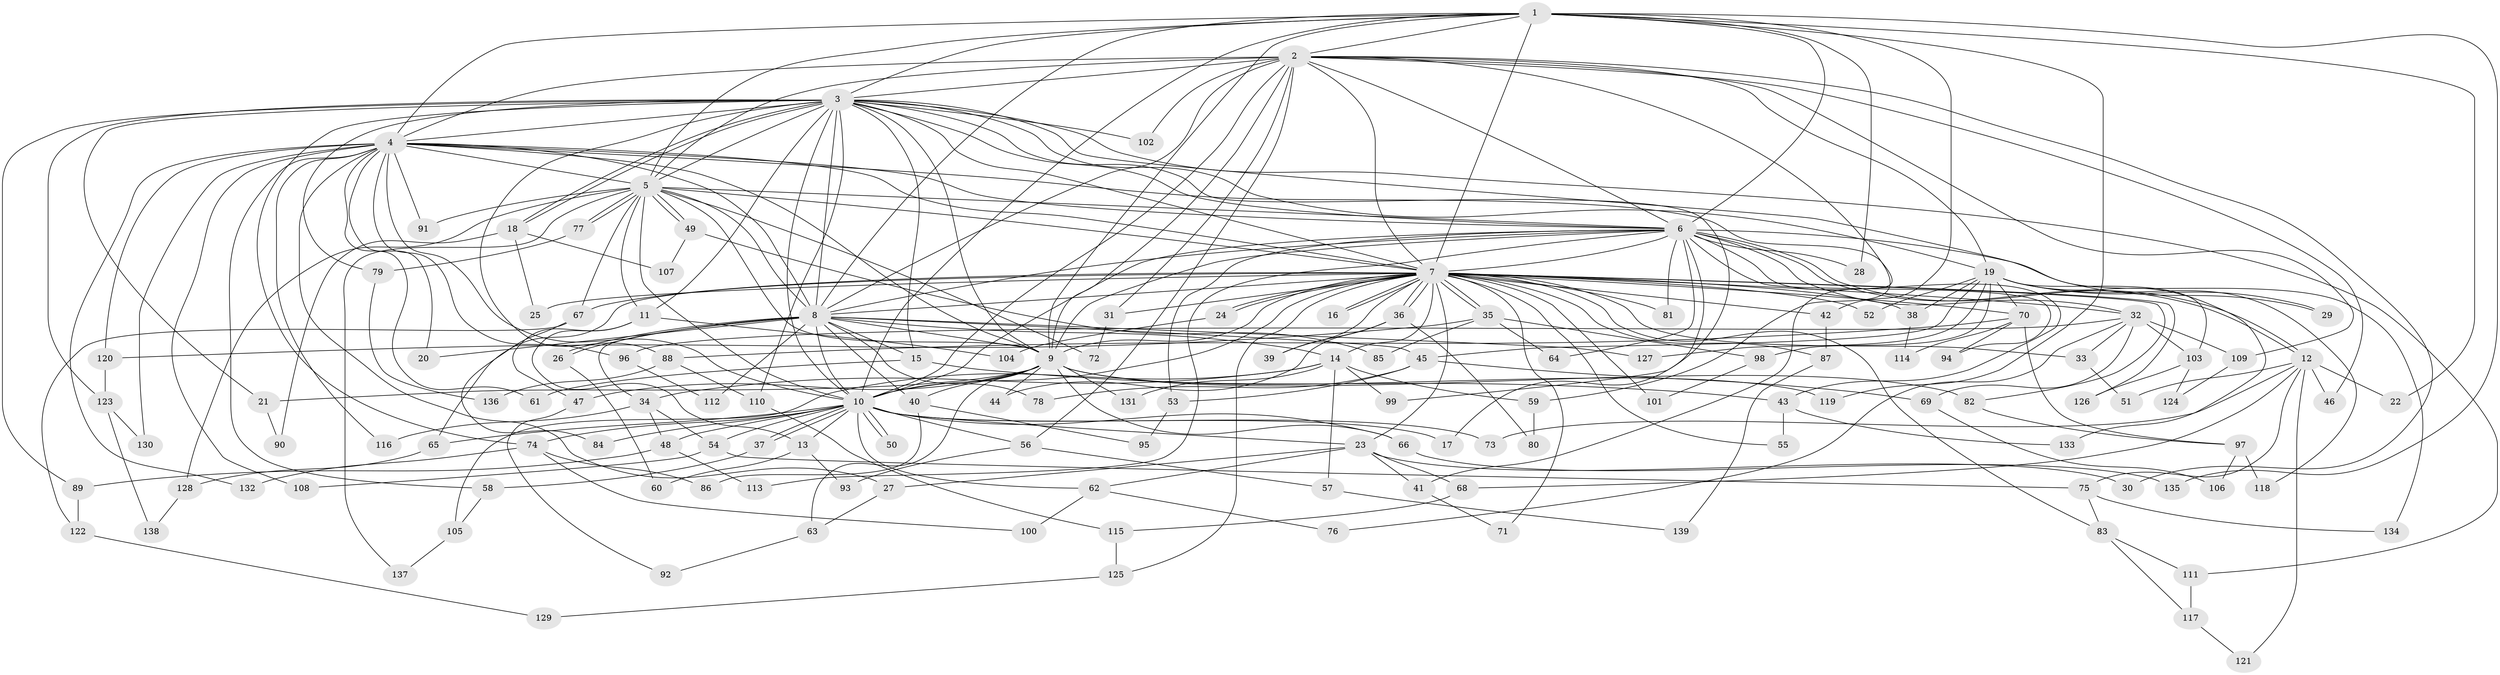 // Generated by graph-tools (version 1.1) at 2025/10/02/27/25 16:10:58]
// undirected, 139 vertices, 303 edges
graph export_dot {
graph [start="1"]
  node [color=gray90,style=filled];
  1;
  2;
  3;
  4;
  5;
  6;
  7;
  8;
  9;
  10;
  11;
  12;
  13;
  14;
  15;
  16;
  17;
  18;
  19;
  20;
  21;
  22;
  23;
  24;
  25;
  26;
  27;
  28;
  29;
  30;
  31;
  32;
  33;
  34;
  35;
  36;
  37;
  38;
  39;
  40;
  41;
  42;
  43;
  44;
  45;
  46;
  47;
  48;
  49;
  50;
  51;
  52;
  53;
  54;
  55;
  56;
  57;
  58;
  59;
  60;
  61;
  62;
  63;
  64;
  65;
  66;
  67;
  68;
  69;
  70;
  71;
  72;
  73;
  74;
  75;
  76;
  77;
  78;
  79;
  80;
  81;
  82;
  83;
  84;
  85;
  86;
  87;
  88;
  89;
  90;
  91;
  92;
  93;
  94;
  95;
  96;
  97;
  98;
  99;
  100;
  101;
  102;
  103;
  104;
  105;
  106;
  107;
  108;
  109;
  110;
  111;
  112;
  113;
  114;
  115;
  116;
  117;
  118;
  119;
  120;
  121;
  122;
  123;
  124;
  125;
  126;
  127;
  128;
  129;
  130;
  131;
  132;
  133;
  134;
  135;
  136;
  137;
  138;
  139;
  1 -- 2;
  1 -- 3;
  1 -- 4;
  1 -- 5;
  1 -- 6;
  1 -- 7;
  1 -- 8;
  1 -- 9;
  1 -- 10;
  1 -- 22;
  1 -- 28;
  1 -- 42;
  1 -- 119;
  1 -- 135;
  2 -- 3;
  2 -- 4;
  2 -- 5;
  2 -- 6;
  2 -- 7;
  2 -- 8;
  2 -- 9;
  2 -- 10;
  2 -- 19;
  2 -- 30;
  2 -- 31;
  2 -- 46;
  2 -- 56;
  2 -- 59;
  2 -- 102;
  2 -- 109;
  3 -- 4;
  3 -- 5;
  3 -- 6;
  3 -- 7;
  3 -- 8;
  3 -- 9;
  3 -- 10;
  3 -- 11;
  3 -- 15;
  3 -- 18;
  3 -- 18;
  3 -- 19;
  3 -- 21;
  3 -- 29;
  3 -- 74;
  3 -- 79;
  3 -- 88;
  3 -- 89;
  3 -- 99;
  3 -- 102;
  3 -- 110;
  3 -- 111;
  3 -- 123;
  4 -- 5;
  4 -- 6;
  4 -- 7;
  4 -- 8;
  4 -- 9;
  4 -- 10;
  4 -- 20;
  4 -- 27;
  4 -- 41;
  4 -- 58;
  4 -- 61;
  4 -- 91;
  4 -- 96;
  4 -- 108;
  4 -- 116;
  4 -- 120;
  4 -- 130;
  4 -- 132;
  5 -- 6;
  5 -- 7;
  5 -- 8;
  5 -- 9;
  5 -- 10;
  5 -- 11;
  5 -- 49;
  5 -- 49;
  5 -- 67;
  5 -- 72;
  5 -- 77;
  5 -- 77;
  5 -- 91;
  5 -- 128;
  5 -- 137;
  6 -- 7;
  6 -- 8;
  6 -- 9;
  6 -- 10;
  6 -- 12;
  6 -- 12;
  6 -- 17;
  6 -- 28;
  6 -- 32;
  6 -- 43;
  6 -- 53;
  6 -- 64;
  6 -- 81;
  6 -- 94;
  6 -- 113;
  6 -- 134;
  7 -- 8;
  7 -- 9;
  7 -- 10;
  7 -- 14;
  7 -- 16;
  7 -- 16;
  7 -- 23;
  7 -- 24;
  7 -- 24;
  7 -- 25;
  7 -- 31;
  7 -- 32;
  7 -- 33;
  7 -- 35;
  7 -- 35;
  7 -- 36;
  7 -- 36;
  7 -- 38;
  7 -- 39;
  7 -- 42;
  7 -- 52;
  7 -- 55;
  7 -- 65;
  7 -- 67;
  7 -- 70;
  7 -- 71;
  7 -- 81;
  7 -- 82;
  7 -- 83;
  7 -- 87;
  7 -- 101;
  7 -- 125;
  7 -- 126;
  8 -- 9;
  8 -- 10;
  8 -- 14;
  8 -- 15;
  8 -- 20;
  8 -- 26;
  8 -- 26;
  8 -- 34;
  8 -- 40;
  8 -- 45;
  8 -- 78;
  8 -- 112;
  8 -- 127;
  9 -- 10;
  9 -- 21;
  9 -- 40;
  9 -- 44;
  9 -- 47;
  9 -- 63;
  9 -- 66;
  9 -- 82;
  9 -- 119;
  9 -- 131;
  10 -- 13;
  10 -- 17;
  10 -- 23;
  10 -- 37;
  10 -- 37;
  10 -- 48;
  10 -- 50;
  10 -- 50;
  10 -- 54;
  10 -- 56;
  10 -- 62;
  10 -- 65;
  10 -- 66;
  10 -- 73;
  10 -- 74;
  10 -- 84;
  11 -- 13;
  11 -- 47;
  11 -- 104;
  12 -- 22;
  12 -- 46;
  12 -- 51;
  12 -- 68;
  12 -- 73;
  12 -- 75;
  12 -- 121;
  13 -- 60;
  13 -- 93;
  14 -- 34;
  14 -- 57;
  14 -- 59;
  14 -- 99;
  14 -- 105;
  14 -- 131;
  15 -- 43;
  15 -- 61;
  18 -- 25;
  18 -- 90;
  18 -- 107;
  19 -- 29;
  19 -- 38;
  19 -- 45;
  19 -- 52;
  19 -- 70;
  19 -- 98;
  19 -- 103;
  19 -- 118;
  19 -- 127;
  19 -- 133;
  21 -- 90;
  23 -- 27;
  23 -- 30;
  23 -- 41;
  23 -- 62;
  23 -- 68;
  24 -- 104;
  26 -- 60;
  27 -- 63;
  31 -- 72;
  32 -- 33;
  32 -- 69;
  32 -- 76;
  32 -- 96;
  32 -- 103;
  32 -- 109;
  33 -- 51;
  34 -- 48;
  34 -- 54;
  34 -- 116;
  35 -- 64;
  35 -- 85;
  35 -- 98;
  35 -- 120;
  36 -- 39;
  36 -- 44;
  36 -- 80;
  37 -- 58;
  38 -- 114;
  40 -- 86;
  40 -- 95;
  41 -- 71;
  42 -- 87;
  43 -- 55;
  43 -- 133;
  45 -- 53;
  45 -- 69;
  45 -- 78;
  47 -- 92;
  48 -- 89;
  48 -- 113;
  49 -- 85;
  49 -- 107;
  53 -- 95;
  54 -- 75;
  54 -- 108;
  56 -- 57;
  56 -- 93;
  57 -- 139;
  58 -- 105;
  59 -- 80;
  62 -- 76;
  62 -- 100;
  63 -- 92;
  65 -- 128;
  66 -- 135;
  67 -- 84;
  67 -- 122;
  68 -- 115;
  69 -- 106;
  70 -- 88;
  70 -- 94;
  70 -- 97;
  70 -- 114;
  74 -- 86;
  74 -- 100;
  74 -- 132;
  75 -- 83;
  75 -- 134;
  77 -- 79;
  79 -- 136;
  82 -- 97;
  83 -- 111;
  83 -- 117;
  87 -- 139;
  88 -- 110;
  88 -- 136;
  89 -- 122;
  96 -- 112;
  97 -- 106;
  97 -- 118;
  98 -- 101;
  103 -- 124;
  103 -- 126;
  105 -- 137;
  109 -- 124;
  110 -- 115;
  111 -- 117;
  115 -- 125;
  117 -- 121;
  120 -- 123;
  122 -- 129;
  123 -- 130;
  123 -- 138;
  125 -- 129;
  128 -- 138;
}
